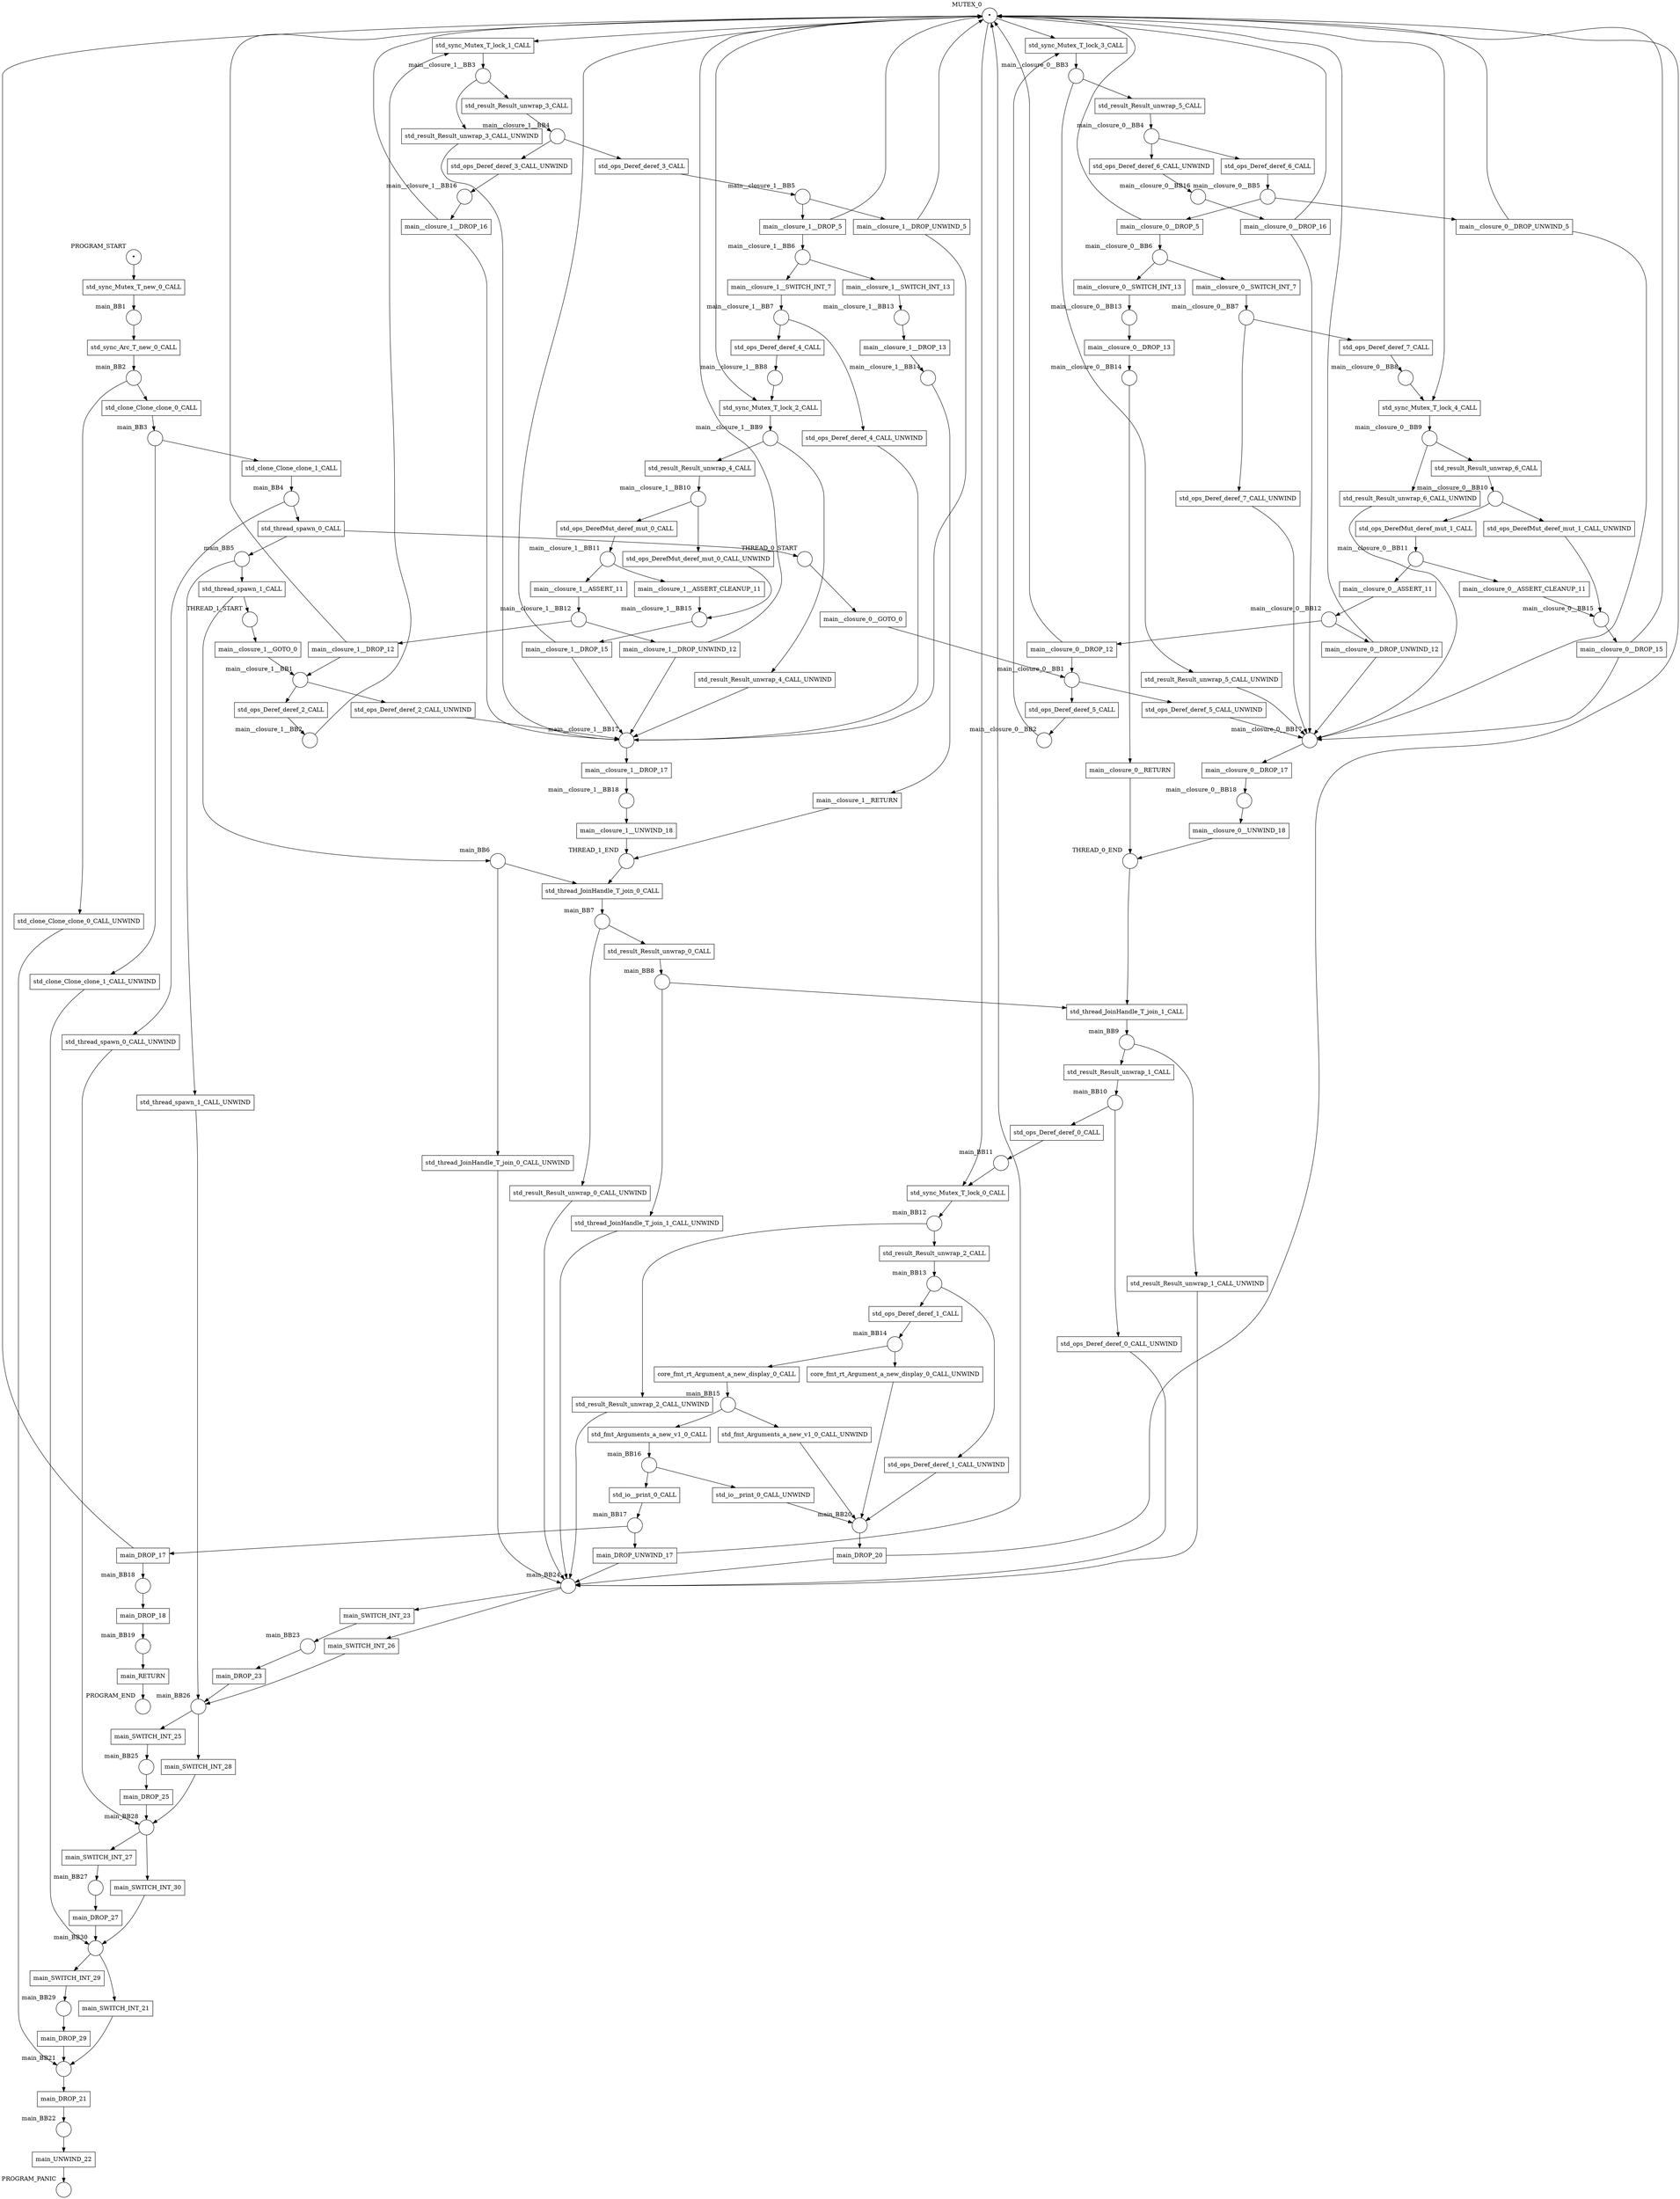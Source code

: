 digraph petrinet {
    MUTEX_0 [shape="circle" xlabel="MUTEX_0" label="•"];
    PROGRAM_END [shape="circle" xlabel="PROGRAM_END" label=""];
    PROGRAM_PANIC [shape="circle" xlabel="PROGRAM_PANIC" label=""];
    PROGRAM_START [shape="circle" xlabel="PROGRAM_START" label="•"];
    THREAD_0_END [shape="circle" xlabel="THREAD_0_END" label=""];
    THREAD_0_START [shape="circle" xlabel="THREAD_0_START" label=""];
    THREAD_1_END [shape="circle" xlabel="THREAD_1_END" label=""];
    THREAD_1_START [shape="circle" xlabel="THREAD_1_START" label=""];
    main_BB1 [shape="circle" xlabel="main_BB1" label=""];
    main_BB10 [shape="circle" xlabel="main_BB10" label=""];
    main_BB11 [shape="circle" xlabel="main_BB11" label=""];
    main_BB12 [shape="circle" xlabel="main_BB12" label=""];
    main_BB13 [shape="circle" xlabel="main_BB13" label=""];
    main_BB14 [shape="circle" xlabel="main_BB14" label=""];
    main_BB15 [shape="circle" xlabel="main_BB15" label=""];
    main_BB16 [shape="circle" xlabel="main_BB16" label=""];
    main_BB17 [shape="circle" xlabel="main_BB17" label=""];
    main_BB18 [shape="circle" xlabel="main_BB18" label=""];
    main_BB19 [shape="circle" xlabel="main_BB19" label=""];
    main_BB2 [shape="circle" xlabel="main_BB2" label=""];
    main_BB20 [shape="circle" xlabel="main_BB20" label=""];
    main_BB21 [shape="circle" xlabel="main_BB21" label=""];
    main_BB22 [shape="circle" xlabel="main_BB22" label=""];
    main_BB23 [shape="circle" xlabel="main_BB23" label=""];
    main_BB24 [shape="circle" xlabel="main_BB24" label=""];
    main_BB25 [shape="circle" xlabel="main_BB25" label=""];
    main_BB26 [shape="circle" xlabel="main_BB26" label=""];
    main_BB27 [shape="circle" xlabel="main_BB27" label=""];
    main_BB28 [shape="circle" xlabel="main_BB28" label=""];
    main_BB29 [shape="circle" xlabel="main_BB29" label=""];
    main_BB3 [shape="circle" xlabel="main_BB3" label=""];
    main_BB30 [shape="circle" xlabel="main_BB30" label=""];
    main_BB4 [shape="circle" xlabel="main_BB4" label=""];
    main_BB5 [shape="circle" xlabel="main_BB5" label=""];
    main_BB6 [shape="circle" xlabel="main_BB6" label=""];
    main_BB7 [shape="circle" xlabel="main_BB7" label=""];
    main_BB8 [shape="circle" xlabel="main_BB8" label=""];
    main_BB9 [shape="circle" xlabel="main_BB9" label=""];
    main__closure_0__BB1 [shape="circle" xlabel="main__closure_0__BB1" label=""];
    main__closure_0__BB10 [shape="circle" xlabel="main__closure_0__BB10" label=""];
    main__closure_0__BB11 [shape="circle" xlabel="main__closure_0__BB11" label=""];
    main__closure_0__BB12 [shape="circle" xlabel="main__closure_0__BB12" label=""];
    main__closure_0__BB13 [shape="circle" xlabel="main__closure_0__BB13" label=""];
    main__closure_0__BB14 [shape="circle" xlabel="main__closure_0__BB14" label=""];
    main__closure_0__BB15 [shape="circle" xlabel="main__closure_0__BB15" label=""];
    main__closure_0__BB16 [shape="circle" xlabel="main__closure_0__BB16" label=""];
    main__closure_0__BB17 [shape="circle" xlabel="main__closure_0__BB17" label=""];
    main__closure_0__BB18 [shape="circle" xlabel="main__closure_0__BB18" label=""];
    main__closure_0__BB2 [shape="circle" xlabel="main__closure_0__BB2" label=""];
    main__closure_0__BB3 [shape="circle" xlabel="main__closure_0__BB3" label=""];
    main__closure_0__BB4 [shape="circle" xlabel="main__closure_0__BB4" label=""];
    main__closure_0__BB5 [shape="circle" xlabel="main__closure_0__BB5" label=""];
    main__closure_0__BB6 [shape="circle" xlabel="main__closure_0__BB6" label=""];
    main__closure_0__BB7 [shape="circle" xlabel="main__closure_0__BB7" label=""];
    main__closure_0__BB8 [shape="circle" xlabel="main__closure_0__BB8" label=""];
    main__closure_0__BB9 [shape="circle" xlabel="main__closure_0__BB9" label=""];
    main__closure_1__BB1 [shape="circle" xlabel="main__closure_1__BB1" label=""];
    main__closure_1__BB10 [shape="circle" xlabel="main__closure_1__BB10" label=""];
    main__closure_1__BB11 [shape="circle" xlabel="main__closure_1__BB11" label=""];
    main__closure_1__BB12 [shape="circle" xlabel="main__closure_1__BB12" label=""];
    main__closure_1__BB13 [shape="circle" xlabel="main__closure_1__BB13" label=""];
    main__closure_1__BB14 [shape="circle" xlabel="main__closure_1__BB14" label=""];
    main__closure_1__BB15 [shape="circle" xlabel="main__closure_1__BB15" label=""];
    main__closure_1__BB16 [shape="circle" xlabel="main__closure_1__BB16" label=""];
    main__closure_1__BB17 [shape="circle" xlabel="main__closure_1__BB17" label=""];
    main__closure_1__BB18 [shape="circle" xlabel="main__closure_1__BB18" label=""];
    main__closure_1__BB2 [shape="circle" xlabel="main__closure_1__BB2" label=""];
    main__closure_1__BB3 [shape="circle" xlabel="main__closure_1__BB3" label=""];
    main__closure_1__BB4 [shape="circle" xlabel="main__closure_1__BB4" label=""];
    main__closure_1__BB5 [shape="circle" xlabel="main__closure_1__BB5" label=""];
    main__closure_1__BB6 [shape="circle" xlabel="main__closure_1__BB6" label=""];
    main__closure_1__BB7 [shape="circle" xlabel="main__closure_1__BB7" label=""];
    main__closure_1__BB8 [shape="circle" xlabel="main__closure_1__BB8" label=""];
    main__closure_1__BB9 [shape="circle" xlabel="main__closure_1__BB9" label=""];
    core_fmt_rt_Argument_a_new_display_0_CALL [shape="box" xlabel="" label="core_fmt_rt_Argument_a_new_display_0_CALL"];
    core_fmt_rt_Argument_a_new_display_0_CALL_UNWIND [shape="box" xlabel="" label="core_fmt_rt_Argument_a_new_display_0_CALL_UNWIND"];
    main_DROP_17 [shape="box" xlabel="" label="main_DROP_17"];
    main_DROP_18 [shape="box" xlabel="" label="main_DROP_18"];
    main_DROP_20 [shape="box" xlabel="" label="main_DROP_20"];
    main_DROP_21 [shape="box" xlabel="" label="main_DROP_21"];
    main_DROP_23 [shape="box" xlabel="" label="main_DROP_23"];
    main_DROP_25 [shape="box" xlabel="" label="main_DROP_25"];
    main_DROP_27 [shape="box" xlabel="" label="main_DROP_27"];
    main_DROP_29 [shape="box" xlabel="" label="main_DROP_29"];
    main_DROP_UNWIND_17 [shape="box" xlabel="" label="main_DROP_UNWIND_17"];
    main_RETURN [shape="box" xlabel="" label="main_RETURN"];
    main_SWITCH_INT_21 [shape="box" xlabel="" label="main_SWITCH_INT_21"];
    main_SWITCH_INT_23 [shape="box" xlabel="" label="main_SWITCH_INT_23"];
    main_SWITCH_INT_25 [shape="box" xlabel="" label="main_SWITCH_INT_25"];
    main_SWITCH_INT_26 [shape="box" xlabel="" label="main_SWITCH_INT_26"];
    main_SWITCH_INT_27 [shape="box" xlabel="" label="main_SWITCH_INT_27"];
    main_SWITCH_INT_28 [shape="box" xlabel="" label="main_SWITCH_INT_28"];
    main_SWITCH_INT_29 [shape="box" xlabel="" label="main_SWITCH_INT_29"];
    main_SWITCH_INT_30 [shape="box" xlabel="" label="main_SWITCH_INT_30"];
    main_UNWIND_22 [shape="box" xlabel="" label="main_UNWIND_22"];
    main__closure_0__ASSERT_11 [shape="box" xlabel="" label="main__closure_0__ASSERT_11"];
    main__closure_0__ASSERT_CLEANUP_11 [shape="box" xlabel="" label="main__closure_0__ASSERT_CLEANUP_11"];
    main__closure_0__DROP_12 [shape="box" xlabel="" label="main__closure_0__DROP_12"];
    main__closure_0__DROP_13 [shape="box" xlabel="" label="main__closure_0__DROP_13"];
    main__closure_0__DROP_15 [shape="box" xlabel="" label="main__closure_0__DROP_15"];
    main__closure_0__DROP_16 [shape="box" xlabel="" label="main__closure_0__DROP_16"];
    main__closure_0__DROP_17 [shape="box" xlabel="" label="main__closure_0__DROP_17"];
    main__closure_0__DROP_5 [shape="box" xlabel="" label="main__closure_0__DROP_5"];
    main__closure_0__DROP_UNWIND_12 [shape="box" xlabel="" label="main__closure_0__DROP_UNWIND_12"];
    main__closure_0__DROP_UNWIND_5 [shape="box" xlabel="" label="main__closure_0__DROP_UNWIND_5"];
    main__closure_0__GOTO_0 [shape="box" xlabel="" label="main__closure_0__GOTO_0"];
    main__closure_0__RETURN [shape="box" xlabel="" label="main__closure_0__RETURN"];
    main__closure_0__SWITCH_INT_13 [shape="box" xlabel="" label="main__closure_0__SWITCH_INT_13"];
    main__closure_0__SWITCH_INT_7 [shape="box" xlabel="" label="main__closure_0__SWITCH_INT_7"];
    main__closure_0__UNWIND_18 [shape="box" xlabel="" label="main__closure_0__UNWIND_18"];
    main__closure_1__ASSERT_11 [shape="box" xlabel="" label="main__closure_1__ASSERT_11"];
    main__closure_1__ASSERT_CLEANUP_11 [shape="box" xlabel="" label="main__closure_1__ASSERT_CLEANUP_11"];
    main__closure_1__DROP_12 [shape="box" xlabel="" label="main__closure_1__DROP_12"];
    main__closure_1__DROP_13 [shape="box" xlabel="" label="main__closure_1__DROP_13"];
    main__closure_1__DROP_15 [shape="box" xlabel="" label="main__closure_1__DROP_15"];
    main__closure_1__DROP_16 [shape="box" xlabel="" label="main__closure_1__DROP_16"];
    main__closure_1__DROP_17 [shape="box" xlabel="" label="main__closure_1__DROP_17"];
    main__closure_1__DROP_5 [shape="box" xlabel="" label="main__closure_1__DROP_5"];
    main__closure_1__DROP_UNWIND_12 [shape="box" xlabel="" label="main__closure_1__DROP_UNWIND_12"];
    main__closure_1__DROP_UNWIND_5 [shape="box" xlabel="" label="main__closure_1__DROP_UNWIND_5"];
    main__closure_1__GOTO_0 [shape="box" xlabel="" label="main__closure_1__GOTO_0"];
    main__closure_1__RETURN [shape="box" xlabel="" label="main__closure_1__RETURN"];
    main__closure_1__SWITCH_INT_13 [shape="box" xlabel="" label="main__closure_1__SWITCH_INT_13"];
    main__closure_1__SWITCH_INT_7 [shape="box" xlabel="" label="main__closure_1__SWITCH_INT_7"];
    main__closure_1__UNWIND_18 [shape="box" xlabel="" label="main__closure_1__UNWIND_18"];
    std_clone_Clone_clone_0_CALL [shape="box" xlabel="" label="std_clone_Clone_clone_0_CALL"];
    std_clone_Clone_clone_0_CALL_UNWIND [shape="box" xlabel="" label="std_clone_Clone_clone_0_CALL_UNWIND"];
    std_clone_Clone_clone_1_CALL [shape="box" xlabel="" label="std_clone_Clone_clone_1_CALL"];
    std_clone_Clone_clone_1_CALL_UNWIND [shape="box" xlabel="" label="std_clone_Clone_clone_1_CALL_UNWIND"];
    std_fmt_Arguments_a_new_v1_0_CALL [shape="box" xlabel="" label="std_fmt_Arguments_a_new_v1_0_CALL"];
    std_fmt_Arguments_a_new_v1_0_CALL_UNWIND [shape="box" xlabel="" label="std_fmt_Arguments_a_new_v1_0_CALL_UNWIND"];
    std_io__print_0_CALL [shape="box" xlabel="" label="std_io__print_0_CALL"];
    std_io__print_0_CALL_UNWIND [shape="box" xlabel="" label="std_io__print_0_CALL_UNWIND"];
    std_ops_DerefMut_deref_mut_0_CALL [shape="box" xlabel="" label="std_ops_DerefMut_deref_mut_0_CALL"];
    std_ops_DerefMut_deref_mut_0_CALL_UNWIND [shape="box" xlabel="" label="std_ops_DerefMut_deref_mut_0_CALL_UNWIND"];
    std_ops_DerefMut_deref_mut_1_CALL [shape="box" xlabel="" label="std_ops_DerefMut_deref_mut_1_CALL"];
    std_ops_DerefMut_deref_mut_1_CALL_UNWIND [shape="box" xlabel="" label="std_ops_DerefMut_deref_mut_1_CALL_UNWIND"];
    std_ops_Deref_deref_0_CALL [shape="box" xlabel="" label="std_ops_Deref_deref_0_CALL"];
    std_ops_Deref_deref_0_CALL_UNWIND [shape="box" xlabel="" label="std_ops_Deref_deref_0_CALL_UNWIND"];
    std_ops_Deref_deref_1_CALL [shape="box" xlabel="" label="std_ops_Deref_deref_1_CALL"];
    std_ops_Deref_deref_1_CALL_UNWIND [shape="box" xlabel="" label="std_ops_Deref_deref_1_CALL_UNWIND"];
    std_ops_Deref_deref_2_CALL [shape="box" xlabel="" label="std_ops_Deref_deref_2_CALL"];
    std_ops_Deref_deref_2_CALL_UNWIND [shape="box" xlabel="" label="std_ops_Deref_deref_2_CALL_UNWIND"];
    std_ops_Deref_deref_3_CALL [shape="box" xlabel="" label="std_ops_Deref_deref_3_CALL"];
    std_ops_Deref_deref_3_CALL_UNWIND [shape="box" xlabel="" label="std_ops_Deref_deref_3_CALL_UNWIND"];
    std_ops_Deref_deref_4_CALL [shape="box" xlabel="" label="std_ops_Deref_deref_4_CALL"];
    std_ops_Deref_deref_4_CALL_UNWIND [shape="box" xlabel="" label="std_ops_Deref_deref_4_CALL_UNWIND"];
    std_ops_Deref_deref_5_CALL [shape="box" xlabel="" label="std_ops_Deref_deref_5_CALL"];
    std_ops_Deref_deref_5_CALL_UNWIND [shape="box" xlabel="" label="std_ops_Deref_deref_5_CALL_UNWIND"];
    std_ops_Deref_deref_6_CALL [shape="box" xlabel="" label="std_ops_Deref_deref_6_CALL"];
    std_ops_Deref_deref_6_CALL_UNWIND [shape="box" xlabel="" label="std_ops_Deref_deref_6_CALL_UNWIND"];
    std_ops_Deref_deref_7_CALL [shape="box" xlabel="" label="std_ops_Deref_deref_7_CALL"];
    std_ops_Deref_deref_7_CALL_UNWIND [shape="box" xlabel="" label="std_ops_Deref_deref_7_CALL_UNWIND"];
    std_result_Result_unwrap_0_CALL [shape="box" xlabel="" label="std_result_Result_unwrap_0_CALL"];
    std_result_Result_unwrap_0_CALL_UNWIND [shape="box" xlabel="" label="std_result_Result_unwrap_0_CALL_UNWIND"];
    std_result_Result_unwrap_1_CALL [shape="box" xlabel="" label="std_result_Result_unwrap_1_CALL"];
    std_result_Result_unwrap_1_CALL_UNWIND [shape="box" xlabel="" label="std_result_Result_unwrap_1_CALL_UNWIND"];
    std_result_Result_unwrap_2_CALL [shape="box" xlabel="" label="std_result_Result_unwrap_2_CALL"];
    std_result_Result_unwrap_2_CALL_UNWIND [shape="box" xlabel="" label="std_result_Result_unwrap_2_CALL_UNWIND"];
    std_result_Result_unwrap_3_CALL [shape="box" xlabel="" label="std_result_Result_unwrap_3_CALL"];
    std_result_Result_unwrap_3_CALL_UNWIND [shape="box" xlabel="" label="std_result_Result_unwrap_3_CALL_UNWIND"];
    std_result_Result_unwrap_4_CALL [shape="box" xlabel="" label="std_result_Result_unwrap_4_CALL"];
    std_result_Result_unwrap_4_CALL_UNWIND [shape="box" xlabel="" label="std_result_Result_unwrap_4_CALL_UNWIND"];
    std_result_Result_unwrap_5_CALL [shape="box" xlabel="" label="std_result_Result_unwrap_5_CALL"];
    std_result_Result_unwrap_5_CALL_UNWIND [shape="box" xlabel="" label="std_result_Result_unwrap_5_CALL_UNWIND"];
    std_result_Result_unwrap_6_CALL [shape="box" xlabel="" label="std_result_Result_unwrap_6_CALL"];
    std_result_Result_unwrap_6_CALL_UNWIND [shape="box" xlabel="" label="std_result_Result_unwrap_6_CALL_UNWIND"];
    std_sync_Arc_T_new_0_CALL [shape="box" xlabel="" label="std_sync_Arc_T_new_0_CALL"];
    std_sync_Mutex_T_lock_0_CALL [shape="box" xlabel="" label="std_sync_Mutex_T_lock_0_CALL"];
    std_sync_Mutex_T_lock_1_CALL [shape="box" xlabel="" label="std_sync_Mutex_T_lock_1_CALL"];
    std_sync_Mutex_T_lock_2_CALL [shape="box" xlabel="" label="std_sync_Mutex_T_lock_2_CALL"];
    std_sync_Mutex_T_lock_3_CALL [shape="box" xlabel="" label="std_sync_Mutex_T_lock_3_CALL"];
    std_sync_Mutex_T_lock_4_CALL [shape="box" xlabel="" label="std_sync_Mutex_T_lock_4_CALL"];
    std_sync_Mutex_T_new_0_CALL [shape="box" xlabel="" label="std_sync_Mutex_T_new_0_CALL"];
    std_thread_JoinHandle_T_join_0_CALL [shape="box" xlabel="" label="std_thread_JoinHandle_T_join_0_CALL"];
    std_thread_JoinHandle_T_join_0_CALL_UNWIND [shape="box" xlabel="" label="std_thread_JoinHandle_T_join_0_CALL_UNWIND"];
    std_thread_JoinHandle_T_join_1_CALL [shape="box" xlabel="" label="std_thread_JoinHandle_T_join_1_CALL"];
    std_thread_JoinHandle_T_join_1_CALL_UNWIND [shape="box" xlabel="" label="std_thread_JoinHandle_T_join_1_CALL_UNWIND"];
    std_thread_spawn_0_CALL [shape="box" xlabel="" label="std_thread_spawn_0_CALL"];
    std_thread_spawn_0_CALL_UNWIND [shape="box" xlabel="" label="std_thread_spawn_0_CALL_UNWIND"];
    std_thread_spawn_1_CALL [shape="box" xlabel="" label="std_thread_spawn_1_CALL"];
    std_thread_spawn_1_CALL_UNWIND [shape="box" xlabel="" label="std_thread_spawn_1_CALL_UNWIND"];
    MUTEX_0 -> std_sync_Mutex_T_lock_0_CALL;
    MUTEX_0 -> std_sync_Mutex_T_lock_1_CALL;
    MUTEX_0 -> std_sync_Mutex_T_lock_2_CALL;
    MUTEX_0 -> std_sync_Mutex_T_lock_3_CALL;
    MUTEX_0 -> std_sync_Mutex_T_lock_4_CALL;
    PROGRAM_START -> std_sync_Mutex_T_new_0_CALL;
    THREAD_0_END -> std_thread_JoinHandle_T_join_1_CALL;
    THREAD_0_START -> main__closure_0__GOTO_0;
    THREAD_1_END -> std_thread_JoinHandle_T_join_0_CALL;
    THREAD_1_START -> main__closure_1__GOTO_0;
    main_BB1 -> std_sync_Arc_T_new_0_CALL;
    main_BB10 -> std_ops_Deref_deref_0_CALL;
    main_BB10 -> std_ops_Deref_deref_0_CALL_UNWIND;
    main_BB11 -> std_sync_Mutex_T_lock_0_CALL;
    main_BB12 -> std_result_Result_unwrap_2_CALL;
    main_BB12 -> std_result_Result_unwrap_2_CALL_UNWIND;
    main_BB13 -> std_ops_Deref_deref_1_CALL;
    main_BB13 -> std_ops_Deref_deref_1_CALL_UNWIND;
    main_BB14 -> core_fmt_rt_Argument_a_new_display_0_CALL;
    main_BB14 -> core_fmt_rt_Argument_a_new_display_0_CALL_UNWIND;
    main_BB15 -> std_fmt_Arguments_a_new_v1_0_CALL;
    main_BB15 -> std_fmt_Arguments_a_new_v1_0_CALL_UNWIND;
    main_BB16 -> std_io__print_0_CALL;
    main_BB16 -> std_io__print_0_CALL_UNWIND;
    main_BB17 -> main_DROP_17;
    main_BB17 -> main_DROP_UNWIND_17;
    main_BB18 -> main_DROP_18;
    main_BB19 -> main_RETURN;
    main_BB2 -> std_clone_Clone_clone_0_CALL;
    main_BB2 -> std_clone_Clone_clone_0_CALL_UNWIND;
    main_BB20 -> main_DROP_20;
    main_BB21 -> main_DROP_21;
    main_BB22 -> main_UNWIND_22;
    main_BB23 -> main_DROP_23;
    main_BB24 -> main_SWITCH_INT_23;
    main_BB24 -> main_SWITCH_INT_26;
    main_BB25 -> main_DROP_25;
    main_BB26 -> main_SWITCH_INT_25;
    main_BB26 -> main_SWITCH_INT_28;
    main_BB27 -> main_DROP_27;
    main_BB28 -> main_SWITCH_INT_27;
    main_BB28 -> main_SWITCH_INT_30;
    main_BB29 -> main_DROP_29;
    main_BB3 -> std_clone_Clone_clone_1_CALL;
    main_BB3 -> std_clone_Clone_clone_1_CALL_UNWIND;
    main_BB30 -> main_SWITCH_INT_21;
    main_BB30 -> main_SWITCH_INT_29;
    main_BB4 -> std_thread_spawn_0_CALL;
    main_BB4 -> std_thread_spawn_0_CALL_UNWIND;
    main_BB5 -> std_thread_spawn_1_CALL;
    main_BB5 -> std_thread_spawn_1_CALL_UNWIND;
    main_BB6 -> std_thread_JoinHandle_T_join_0_CALL;
    main_BB6 -> std_thread_JoinHandle_T_join_0_CALL_UNWIND;
    main_BB7 -> std_result_Result_unwrap_0_CALL;
    main_BB7 -> std_result_Result_unwrap_0_CALL_UNWIND;
    main_BB8 -> std_thread_JoinHandle_T_join_1_CALL;
    main_BB8 -> std_thread_JoinHandle_T_join_1_CALL_UNWIND;
    main_BB9 -> std_result_Result_unwrap_1_CALL;
    main_BB9 -> std_result_Result_unwrap_1_CALL_UNWIND;
    main__closure_0__BB1 -> std_ops_Deref_deref_5_CALL;
    main__closure_0__BB1 -> std_ops_Deref_deref_5_CALL_UNWIND;
    main__closure_0__BB10 -> std_ops_DerefMut_deref_mut_1_CALL;
    main__closure_0__BB10 -> std_ops_DerefMut_deref_mut_1_CALL_UNWIND;
    main__closure_0__BB11 -> main__closure_0__ASSERT_11;
    main__closure_0__BB11 -> main__closure_0__ASSERT_CLEANUP_11;
    main__closure_0__BB12 -> main__closure_0__DROP_12;
    main__closure_0__BB12 -> main__closure_0__DROP_UNWIND_12;
    main__closure_0__BB13 -> main__closure_0__DROP_13;
    main__closure_0__BB14 -> main__closure_0__RETURN;
    main__closure_0__BB15 -> main__closure_0__DROP_15;
    main__closure_0__BB16 -> main__closure_0__DROP_16;
    main__closure_0__BB17 -> main__closure_0__DROP_17;
    main__closure_0__BB18 -> main__closure_0__UNWIND_18;
    main__closure_0__BB2 -> std_sync_Mutex_T_lock_3_CALL;
    main__closure_0__BB3 -> std_result_Result_unwrap_5_CALL;
    main__closure_0__BB3 -> std_result_Result_unwrap_5_CALL_UNWIND;
    main__closure_0__BB4 -> std_ops_Deref_deref_6_CALL;
    main__closure_0__BB4 -> std_ops_Deref_deref_6_CALL_UNWIND;
    main__closure_0__BB5 -> main__closure_0__DROP_5;
    main__closure_0__BB5 -> main__closure_0__DROP_UNWIND_5;
    main__closure_0__BB6 -> main__closure_0__SWITCH_INT_13;
    main__closure_0__BB6 -> main__closure_0__SWITCH_INT_7;
    main__closure_0__BB7 -> std_ops_Deref_deref_7_CALL;
    main__closure_0__BB7 -> std_ops_Deref_deref_7_CALL_UNWIND;
    main__closure_0__BB8 -> std_sync_Mutex_T_lock_4_CALL;
    main__closure_0__BB9 -> std_result_Result_unwrap_6_CALL;
    main__closure_0__BB9 -> std_result_Result_unwrap_6_CALL_UNWIND;
    main__closure_1__BB1 -> std_ops_Deref_deref_2_CALL;
    main__closure_1__BB1 -> std_ops_Deref_deref_2_CALL_UNWIND;
    main__closure_1__BB10 -> std_ops_DerefMut_deref_mut_0_CALL;
    main__closure_1__BB10 -> std_ops_DerefMut_deref_mut_0_CALL_UNWIND;
    main__closure_1__BB11 -> main__closure_1__ASSERT_11;
    main__closure_1__BB11 -> main__closure_1__ASSERT_CLEANUP_11;
    main__closure_1__BB12 -> main__closure_1__DROP_12;
    main__closure_1__BB12 -> main__closure_1__DROP_UNWIND_12;
    main__closure_1__BB13 -> main__closure_1__DROP_13;
    main__closure_1__BB14 -> main__closure_1__RETURN;
    main__closure_1__BB15 -> main__closure_1__DROP_15;
    main__closure_1__BB16 -> main__closure_1__DROP_16;
    main__closure_1__BB17 -> main__closure_1__DROP_17;
    main__closure_1__BB18 -> main__closure_1__UNWIND_18;
    main__closure_1__BB2 -> std_sync_Mutex_T_lock_1_CALL;
    main__closure_1__BB3 -> std_result_Result_unwrap_3_CALL;
    main__closure_1__BB3 -> std_result_Result_unwrap_3_CALL_UNWIND;
    main__closure_1__BB4 -> std_ops_Deref_deref_3_CALL;
    main__closure_1__BB4 -> std_ops_Deref_deref_3_CALL_UNWIND;
    main__closure_1__BB5 -> main__closure_1__DROP_5;
    main__closure_1__BB5 -> main__closure_1__DROP_UNWIND_5;
    main__closure_1__BB6 -> main__closure_1__SWITCH_INT_13;
    main__closure_1__BB6 -> main__closure_1__SWITCH_INT_7;
    main__closure_1__BB7 -> std_ops_Deref_deref_4_CALL;
    main__closure_1__BB7 -> std_ops_Deref_deref_4_CALL_UNWIND;
    main__closure_1__BB8 -> std_sync_Mutex_T_lock_2_CALL;
    main__closure_1__BB9 -> std_result_Result_unwrap_4_CALL;
    main__closure_1__BB9 -> std_result_Result_unwrap_4_CALL_UNWIND;
    core_fmt_rt_Argument_a_new_display_0_CALL -> main_BB15;
    core_fmt_rt_Argument_a_new_display_0_CALL_UNWIND -> main_BB20;
    main_DROP_17 -> MUTEX_0;
    main_DROP_17 -> main_BB18;
    main_DROP_18 -> main_BB19;
    main_DROP_20 -> MUTEX_0;
    main_DROP_20 -> main_BB24;
    main_DROP_21 -> main_BB22;
    main_DROP_23 -> main_BB26;
    main_DROP_25 -> main_BB28;
    main_DROP_27 -> main_BB30;
    main_DROP_29 -> main_BB21;
    main_DROP_UNWIND_17 -> MUTEX_0;
    main_DROP_UNWIND_17 -> main_BB24;
    main_RETURN -> PROGRAM_END;
    main_SWITCH_INT_21 -> main_BB21;
    main_SWITCH_INT_23 -> main_BB23;
    main_SWITCH_INT_25 -> main_BB25;
    main_SWITCH_INT_26 -> main_BB26;
    main_SWITCH_INT_27 -> main_BB27;
    main_SWITCH_INT_28 -> main_BB28;
    main_SWITCH_INT_29 -> main_BB29;
    main_SWITCH_INT_30 -> main_BB30;
    main_UNWIND_22 -> PROGRAM_PANIC;
    main__closure_0__ASSERT_11 -> main__closure_0__BB12;
    main__closure_0__ASSERT_CLEANUP_11 -> main__closure_0__BB15;
    main__closure_0__DROP_12 -> MUTEX_0;
    main__closure_0__DROP_12 -> main__closure_0__BB1;
    main__closure_0__DROP_13 -> main__closure_0__BB14;
    main__closure_0__DROP_15 -> MUTEX_0;
    main__closure_0__DROP_15 -> main__closure_0__BB17;
    main__closure_0__DROP_16 -> MUTEX_0;
    main__closure_0__DROP_16 -> main__closure_0__BB17;
    main__closure_0__DROP_17 -> main__closure_0__BB18;
    main__closure_0__DROP_5 -> MUTEX_0;
    main__closure_0__DROP_5 -> main__closure_0__BB6;
    main__closure_0__DROP_UNWIND_12 -> MUTEX_0;
    main__closure_0__DROP_UNWIND_12 -> main__closure_0__BB17;
    main__closure_0__DROP_UNWIND_5 -> MUTEX_0;
    main__closure_0__DROP_UNWIND_5 -> main__closure_0__BB17;
    main__closure_0__GOTO_0 -> main__closure_0__BB1;
    main__closure_0__RETURN -> THREAD_0_END;
    main__closure_0__SWITCH_INT_13 -> main__closure_0__BB13;
    main__closure_0__SWITCH_INT_7 -> main__closure_0__BB7;
    main__closure_0__UNWIND_18 -> THREAD_0_END;
    main__closure_1__ASSERT_11 -> main__closure_1__BB12;
    main__closure_1__ASSERT_CLEANUP_11 -> main__closure_1__BB15;
    main__closure_1__DROP_12 -> MUTEX_0;
    main__closure_1__DROP_12 -> main__closure_1__BB1;
    main__closure_1__DROP_13 -> main__closure_1__BB14;
    main__closure_1__DROP_15 -> MUTEX_0;
    main__closure_1__DROP_15 -> main__closure_1__BB17;
    main__closure_1__DROP_16 -> MUTEX_0;
    main__closure_1__DROP_16 -> main__closure_1__BB17;
    main__closure_1__DROP_17 -> main__closure_1__BB18;
    main__closure_1__DROP_5 -> MUTEX_0;
    main__closure_1__DROP_5 -> main__closure_1__BB6;
    main__closure_1__DROP_UNWIND_12 -> MUTEX_0;
    main__closure_1__DROP_UNWIND_12 -> main__closure_1__BB17;
    main__closure_1__DROP_UNWIND_5 -> MUTEX_0;
    main__closure_1__DROP_UNWIND_5 -> main__closure_1__BB17;
    main__closure_1__GOTO_0 -> main__closure_1__BB1;
    main__closure_1__RETURN -> THREAD_1_END;
    main__closure_1__SWITCH_INT_13 -> main__closure_1__BB13;
    main__closure_1__SWITCH_INT_7 -> main__closure_1__BB7;
    main__closure_1__UNWIND_18 -> THREAD_1_END;
    std_clone_Clone_clone_0_CALL -> main_BB3;
    std_clone_Clone_clone_0_CALL_UNWIND -> main_BB21;
    std_clone_Clone_clone_1_CALL -> main_BB4;
    std_clone_Clone_clone_1_CALL_UNWIND -> main_BB30;
    std_fmt_Arguments_a_new_v1_0_CALL -> main_BB16;
    std_fmt_Arguments_a_new_v1_0_CALL_UNWIND -> main_BB20;
    std_io__print_0_CALL -> main_BB17;
    std_io__print_0_CALL_UNWIND -> main_BB20;
    std_ops_DerefMut_deref_mut_0_CALL -> main__closure_1__BB11;
    std_ops_DerefMut_deref_mut_0_CALL_UNWIND -> main__closure_1__BB15;
    std_ops_DerefMut_deref_mut_1_CALL -> main__closure_0__BB11;
    std_ops_DerefMut_deref_mut_1_CALL_UNWIND -> main__closure_0__BB15;
    std_ops_Deref_deref_0_CALL -> main_BB11;
    std_ops_Deref_deref_0_CALL_UNWIND -> main_BB24;
    std_ops_Deref_deref_1_CALL -> main_BB14;
    std_ops_Deref_deref_1_CALL_UNWIND -> main_BB20;
    std_ops_Deref_deref_2_CALL -> main__closure_1__BB2;
    std_ops_Deref_deref_2_CALL_UNWIND -> main__closure_1__BB17;
    std_ops_Deref_deref_3_CALL -> main__closure_1__BB5;
    std_ops_Deref_deref_3_CALL_UNWIND -> main__closure_1__BB16;
    std_ops_Deref_deref_4_CALL -> main__closure_1__BB8;
    std_ops_Deref_deref_4_CALL_UNWIND -> main__closure_1__BB17;
    std_ops_Deref_deref_5_CALL -> main__closure_0__BB2;
    std_ops_Deref_deref_5_CALL_UNWIND -> main__closure_0__BB17;
    std_ops_Deref_deref_6_CALL -> main__closure_0__BB5;
    std_ops_Deref_deref_6_CALL_UNWIND -> main__closure_0__BB16;
    std_ops_Deref_deref_7_CALL -> main__closure_0__BB8;
    std_ops_Deref_deref_7_CALL_UNWIND -> main__closure_0__BB17;
    std_result_Result_unwrap_0_CALL -> main_BB8;
    std_result_Result_unwrap_0_CALL_UNWIND -> main_BB24;
    std_result_Result_unwrap_1_CALL -> main_BB10;
    std_result_Result_unwrap_1_CALL_UNWIND -> main_BB24;
    std_result_Result_unwrap_2_CALL -> main_BB13;
    std_result_Result_unwrap_2_CALL_UNWIND -> main_BB24;
    std_result_Result_unwrap_3_CALL -> main__closure_1__BB4;
    std_result_Result_unwrap_3_CALL_UNWIND -> main__closure_1__BB17;
    std_result_Result_unwrap_4_CALL -> main__closure_1__BB10;
    std_result_Result_unwrap_4_CALL_UNWIND -> main__closure_1__BB17;
    std_result_Result_unwrap_5_CALL -> main__closure_0__BB4;
    std_result_Result_unwrap_5_CALL_UNWIND -> main__closure_0__BB17;
    std_result_Result_unwrap_6_CALL -> main__closure_0__BB10;
    std_result_Result_unwrap_6_CALL_UNWIND -> main__closure_0__BB17;
    std_sync_Arc_T_new_0_CALL -> main_BB2;
    std_sync_Mutex_T_lock_0_CALL -> main_BB12;
    std_sync_Mutex_T_lock_1_CALL -> main__closure_1__BB3;
    std_sync_Mutex_T_lock_2_CALL -> main__closure_1__BB9;
    std_sync_Mutex_T_lock_3_CALL -> main__closure_0__BB3;
    std_sync_Mutex_T_lock_4_CALL -> main__closure_0__BB9;
    std_sync_Mutex_T_new_0_CALL -> main_BB1;
    std_thread_JoinHandle_T_join_0_CALL -> main_BB7;
    std_thread_JoinHandle_T_join_0_CALL_UNWIND -> main_BB24;
    std_thread_JoinHandle_T_join_1_CALL -> main_BB9;
    std_thread_JoinHandle_T_join_1_CALL_UNWIND -> main_BB24;
    std_thread_spawn_0_CALL -> THREAD_0_START;
    std_thread_spawn_0_CALL -> main_BB5;
    std_thread_spawn_0_CALL_UNWIND -> main_BB28;
    std_thread_spawn_1_CALL -> THREAD_1_START;
    std_thread_spawn_1_CALL -> main_BB6;
    std_thread_spawn_1_CALL_UNWIND -> main_BB26;
}
